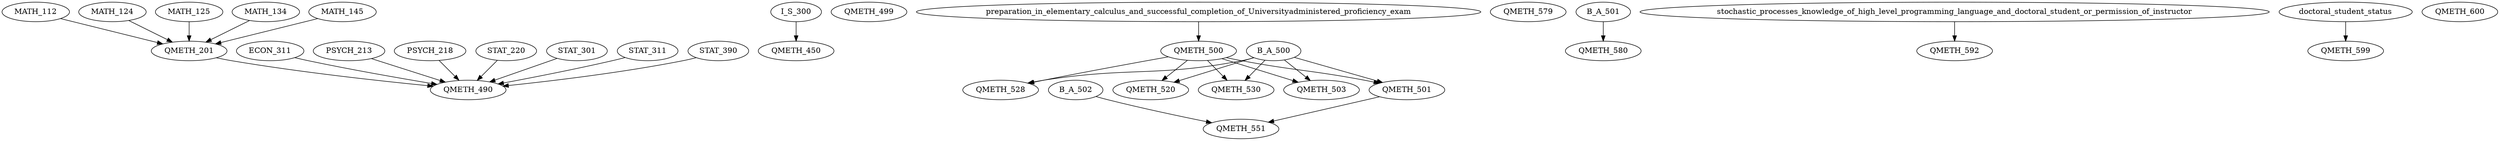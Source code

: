 digraph G {
    edge [color=black];
    MATH_112 -> QMETH_201;
    MATH_124 -> QMETH_201;
    MATH_125 -> QMETH_201;
    MATH_134 -> QMETH_201;
    MATH_145 -> QMETH_201;
    edge [color=black];
    I_S_300 -> QMETH_450;
    edge [color=black];
    ECON_311 -> QMETH_490;
    QMETH_201 -> QMETH_490;
    PSYCH_213 -> QMETH_490;
    PSYCH_218 -> QMETH_490;
    STAT_220 -> QMETH_490;
    STAT_301 -> QMETH_490;
    STAT_311 -> QMETH_490;
    STAT_390 -> QMETH_490;
    QMETH_499;
    edge [color=black];
    preparation_in_elementary_calculus_and_successful_completion_of_Universityadministered_proficiency_exam -> QMETH_500;
    edge [color=black];
    QMETH_500 -> QMETH_501;
    B_A_500 -> QMETH_501;
    edge [color=black];
    B_A_500 -> QMETH_503;
    QMETH_500 -> QMETH_503;
    edge [color=black];
    QMETH_500 -> QMETH_520;
    B_A_500 -> QMETH_520;
    edge [color=black];
    QMETH_500 -> QMETH_528;
    B_A_500 -> QMETH_528;
    edge [color=black];
    QMETH_500 -> QMETH_530;
    B_A_500 -> QMETH_530;
    edge [color=black];
    B_A_502 -> QMETH_551;
    QMETH_501 -> QMETH_551;
    QMETH_579;
    edge [color=black];
    B_A_501 -> QMETH_580;
    edge [color=black];
    stochastic_processes_knowledge_of_high_level_programming_language_and_doctoral_student_or_permission_of_instructor -> QMETH_592;
    edge [color=black];
    doctoral_student_status -> QMETH_599;
    QMETH_600;
}
